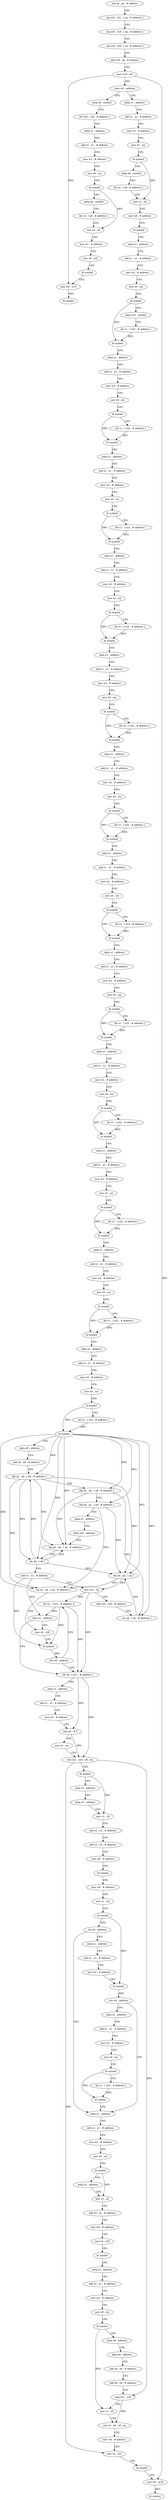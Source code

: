 digraph "func" {
"4200316" [label = "sub sp , sp , # address" ]
"4200320" [label = "stp x22 , x21 , [ sp , # address ]" ]
"4200324" [label = "stp x20 , x19 , [ sp , # address ]" ]
"4200328" [label = "stp x29 , x30 , [ sp , # address ]" ]
"4200332" [label = "add x29 , sp , # address" ]
"4200336" [label = "mov w19 , w0" ]
"4200340" [label = "cbnz w0 , address" ]
"4201040" [label = "adrp x8 , symbol" ]
"4200344" [label = "adrp x1 , address" ]
"4201044" [label = "ldr x20 , [ x8 , # address ]" ]
"4201048" [label = "adrp x1 , address" ]
"4201052" [label = "add x1 , x1 , # address" ]
"4201056" [label = "mov w2 , # address" ]
"4201060" [label = "mov x0 , xzr" ]
"4201064" [label = "bl symbol" ]
"4201068" [label = "adrp x8 , symbol" ]
"4201072" [label = "ldr x3 , [ x8 , # address ]" ]
"4201076" [label = "mov x2 , x0" ]
"4201080" [label = "mov w1 , # address" ]
"4201084" [label = "mov x0 , x20" ]
"4201088" [label = "bl symbol" ]
"4201092" [label = "mov w0 , w19" ]
"4201096" [label = "bl symbol" ]
"4200348" [label = "add x1 , x1 , # address" ]
"4200352" [label = "mov w2 , # address" ]
"4200356" [label = "mov x0 , xzr" ]
"4200360" [label = "bl symbol" ]
"4200364" [label = "adrp x8 , symbol" ]
"4200368" [label = "ldr x2 , [ x8 , # address ]" ]
"4200372" [label = "mov x1 , x0" ]
"4200376" [label = "mov w0 , # address" ]
"4200380" [label = "bl symbol" ]
"4200384" [label = "adrp x1 , address" ]
"4200388" [label = "add x1 , x1 , # address" ]
"4200392" [label = "mov w2 , # address" ]
"4200396" [label = "mov x0 , xzr" ]
"4200400" [label = "bl symbol" ]
"4200404" [label = "adrp x22 , symbol" ]
"4200408" [label = "ldr x1 , [ x22 , # address ]" ]
"4200412" [label = "bl symbol" ]
"4200416" [label = "adrp x1 , address" ]
"4200420" [label = "add x1 , x1 , # address" ]
"4200424" [label = "mov w2 , # address" ]
"4200428" [label = "mov x0 , xzr" ]
"4200432" [label = "bl symbol" ]
"4200436" [label = "ldr x1 , [ x22 , # address ]" ]
"4200440" [label = "bl symbol" ]
"4200444" [label = "adrp x1 , address" ]
"4200448" [label = "add x1 , x1 , # address" ]
"4200452" [label = "mov w2 , # address" ]
"4200456" [label = "mov x0 , xzr" ]
"4200460" [label = "bl symbol" ]
"4200464" [label = "ldr x1 , [ x22 , # address ]" ]
"4200468" [label = "bl symbol" ]
"4200472" [label = "adrp x1 , address" ]
"4200476" [label = "add x1 , x1 , # address" ]
"4200480" [label = "mov w2 , # address" ]
"4200484" [label = "mov x0 , xzr" ]
"4200488" [label = "bl symbol" ]
"4200492" [label = "ldr x1 , [ x22 , # address ]" ]
"4200496" [label = "bl symbol" ]
"4200500" [label = "adrp x1 , address" ]
"4200504" [label = "add x1 , x1 , # address" ]
"4200508" [label = "mov w2 , # address" ]
"4200512" [label = "mov x0 , xzr" ]
"4200516" [label = "bl symbol" ]
"4200520" [label = "ldr x1 , [ x22 , # address ]" ]
"4200524" [label = "bl symbol" ]
"4200528" [label = "adrp x1 , address" ]
"4200532" [label = "add x1 , x1 , # address" ]
"4200536" [label = "mov w2 , # address" ]
"4200540" [label = "mov x0 , xzr" ]
"4200544" [label = "bl symbol" ]
"4200548" [label = "ldr x1 , [ x22 , # address ]" ]
"4200552" [label = "bl symbol" ]
"4200556" [label = "adrp x1 , address" ]
"4200560" [label = "add x1 , x1 , # address" ]
"4200564" [label = "mov w2 , # address" ]
"4200568" [label = "mov x0 , xzr" ]
"4200572" [label = "bl symbol" ]
"4200576" [label = "ldr x1 , [ x22 , # address ]" ]
"4200580" [label = "bl symbol" ]
"4200584" [label = "adrp x1 , address" ]
"4200588" [label = "add x1 , x1 , # address" ]
"4200592" [label = "mov w2 , # address" ]
"4200596" [label = "mov x0 , xzr" ]
"4200600" [label = "bl symbol" ]
"4200604" [label = "ldr x1 , [ x22 , # address ]" ]
"4200608" [label = "bl symbol" ]
"4200612" [label = "adrp x1 , address" ]
"4200616" [label = "add x1 , x1 , # address" ]
"4200620" [label = "mov w2 , # address" ]
"4200624" [label = "mov x0 , xzr" ]
"4200628" [label = "bl symbol" ]
"4200632" [label = "ldr x1 , [ x22 , # address ]" ]
"4200636" [label = "bl symbol" ]
"4200640" [label = "adrp x1 , address" ]
"4200644" [label = "add x1 , x1 , # address" ]
"4200648" [label = "mov w2 , # address" ]
"4200652" [label = "mov x0 , xzr" ]
"4200656" [label = "bl symbol" ]
"4200660" [label = "ldr x1 , [ x22 , # address ]" ]
"4200664" [label = "bl symbol" ]
"4200668" [label = "adrp x1 , address" ]
"4200672" [label = "add x1 , x1 , # address" ]
"4200676" [label = "mov w2 , # address" ]
"4200680" [label = "mov x0 , xzr" ]
"4200684" [label = "bl symbol" ]
"4200688" [label = "ldr x1 , [ x22 , # address ]" ]
"4200692" [label = "bl symbol" ]
"4200696" [label = "adrp x1 , address" ]
"4200700" [label = "add x1 , x1 , # address" ]
"4200704" [label = "mov w2 , # address" ]
"4200708" [label = "mov x0 , xzr" ]
"4200712" [label = "bl symbol" ]
"4200716" [label = "ldr x1 , [ x22 , # address ]" ]
"4200720" [label = "bl symbol" ]
"4200724" [label = "adrp x8 , address" ]
"4200728" [label = "add x8 , x8 , # address" ]
"4200732" [label = "ldp q2 , q0 , [ x8 , # address ]" ]
"4200736" [label = "ldp q3 , q4 , [ x8 , # address ]" ]
"4200740" [label = "ldp q5 , q1 , [ x8 , # address ]" ]
"4200744" [label = "adrp x1 , address" ]
"4200748" [label = "adrp x20 , address" ]
"4200752" [label = "stp q0 , q3 , [ sp , # address ]" ]
"4200756" [label = "ldr q0 , [ x8 ]" ]
"4200760" [label = "add x1 , x1 , # address" ]
"4200764" [label = "mov x21 , sp" ]
"4200768" [label = "add x20 , x20 , # address" ]
"4200772" [label = "str q4 , [ sp , # address ]" ]
"4200776" [label = "stp q0 , q5 , [ sp ]" ]
"4200780" [label = "stp q1 , q2 , [ sp , # address ]" ]
"4200784" [label = "mov x0 , x20" ]
"4200804" [label = "ldr x8 , [ x21 , # address ]" ]
"4200808" [label = "adrp x1 , address" ]
"4200812" [label = "add x1 , x1 , # address" ]
"4200816" [label = "mov w2 , # address" ]
"4200820" [label = "cmp x8 , # 0" ]
"4200824" [label = "mov x0 , xzr" ]
"4200828" [label = "csel x21 , x20 , x8 , eq" ]
"4200832" [label = "bl symbol" ]
"4200836" [label = "adrp x2 , address" ]
"4200840" [label = "adrp x3 , address" ]
"4200844" [label = "mov x1 , x0" ]
"4200848" [label = "add x2 , x2 , # address" ]
"4200852" [label = "add x3 , x3 , # address" ]
"4200856" [label = "mov w0 , # address" ]
"4200860" [label = "bl symbol" ]
"4200864" [label = "mov w0 , # address" ]
"4200868" [label = "mov x1 , xzr" ]
"4200872" [label = "bl symbol" ]
"4200876" [label = "cbz x0 , address" ]
"4200928" [label = "adrp x1 , address" ]
"4200880" [label = "adrp x1 , address" ]
"4200796" [label = "ldr x1 , [ x21 , # address ]!" ]
"4200800" [label = "cbnz x1 , address" ]
"4200932" [label = "add x1 , x1 , # address" ]
"4200936" [label = "mov w2 , # address" ]
"4200940" [label = "mov x0 , xzr" ]
"4200944" [label = "bl symbol" ]
"4200948" [label = "adrp x2 , address" ]
"4200952" [label = "mov x1 , x0" ]
"4200956" [label = "add x2 , x2 , # address" ]
"4200960" [label = "mov w0 , # address" ]
"4200964" [label = "mov x3 , x20" ]
"4200968" [label = "bl symbol" ]
"4200972" [label = "adrp x1 , address" ]
"4200976" [label = "add x1 , x1 , # address" ]
"4200980" [label = "mov w2 , # address" ]
"4200984" [label = "mov x0 , xzr" ]
"4200988" [label = "bl symbol" ]
"4200992" [label = "adrp x8 , address" ]
"4200996" [label = "adrp x9 , address" ]
"4201000" [label = "add x8 , x8 , # address" ]
"4201004" [label = "add x9 , x9 , # address" ]
"4201008" [label = "cmp x21 , x20" ]
"4201012" [label = "mov x1 , x0" ]
"4201016" [label = "csel x3 , x9 , x8 , eq" ]
"4201020" [label = "mov w0 , # address" ]
"4201024" [label = "mov x2 , x21" ]
"4201028" [label = "bl symbol" ]
"4201032" [label = "mov w0 , w19" ]
"4201036" [label = "bl symbol" ]
"4200884" [label = "add x1 , x1 , # address" ]
"4200888" [label = "mov w2 , # address" ]
"4200892" [label = "bl symbol" ]
"4200896" [label = "cbz w0 , address" ]
"4200900" [label = "adrp x1 , address" ]
"4200788" [label = "bl symbol" ]
"4200792" [label = "cbz w0 , address" ]
"4200904" [label = "add x1 , x1 , # address" ]
"4200908" [label = "mov w2 , # address" ]
"4200912" [label = "mov x0 , xzr" ]
"4200916" [label = "bl symbol" ]
"4200920" [label = "ldr x1 , [ x22 , # address ]" ]
"4200924" [label = "bl symbol" ]
"4200316" -> "4200320" [ label = "CFG" ]
"4200320" -> "4200324" [ label = "CFG" ]
"4200324" -> "4200328" [ label = "CFG" ]
"4200328" -> "4200332" [ label = "CFG" ]
"4200332" -> "4200336" [ label = "CFG" ]
"4200336" -> "4200340" [ label = "CFG" ]
"4200336" -> "4201092" [ label = "DFG" ]
"4200336" -> "4201032" [ label = "DFG" ]
"4200340" -> "4201040" [ label = "CFG" ]
"4200340" -> "4200344" [ label = "CFG" ]
"4201040" -> "4201044" [ label = "CFG" ]
"4200344" -> "4200348" [ label = "CFG" ]
"4201044" -> "4201048" [ label = "CFG" ]
"4201048" -> "4201052" [ label = "CFG" ]
"4201052" -> "4201056" [ label = "CFG" ]
"4201056" -> "4201060" [ label = "CFG" ]
"4201060" -> "4201064" [ label = "CFG" ]
"4201064" -> "4201068" [ label = "CFG" ]
"4201064" -> "4201076" [ label = "DFG" ]
"4201068" -> "4201072" [ label = "CFG" ]
"4201072" -> "4201076" [ label = "CFG" ]
"4201076" -> "4201080" [ label = "CFG" ]
"4201080" -> "4201084" [ label = "CFG" ]
"4201084" -> "4201088" [ label = "CFG" ]
"4201088" -> "4201092" [ label = "CFG" ]
"4201092" -> "4201096" [ label = "DFG" ]
"4200348" -> "4200352" [ label = "CFG" ]
"4200352" -> "4200356" [ label = "CFG" ]
"4200356" -> "4200360" [ label = "CFG" ]
"4200360" -> "4200364" [ label = "CFG" ]
"4200360" -> "4200372" [ label = "DFG" ]
"4200364" -> "4200368" [ label = "CFG" ]
"4200368" -> "4200372" [ label = "CFG" ]
"4200372" -> "4200376" [ label = "CFG" ]
"4200376" -> "4200380" [ label = "CFG" ]
"4200380" -> "4200384" [ label = "CFG" ]
"4200384" -> "4200388" [ label = "CFG" ]
"4200388" -> "4200392" [ label = "CFG" ]
"4200392" -> "4200396" [ label = "CFG" ]
"4200396" -> "4200400" [ label = "CFG" ]
"4200400" -> "4200404" [ label = "CFG" ]
"4200400" -> "4200412" [ label = "DFG" ]
"4200404" -> "4200408" [ label = "CFG" ]
"4200408" -> "4200412" [ label = "DFG" ]
"4200412" -> "4200416" [ label = "CFG" ]
"4200416" -> "4200420" [ label = "CFG" ]
"4200420" -> "4200424" [ label = "CFG" ]
"4200424" -> "4200428" [ label = "CFG" ]
"4200428" -> "4200432" [ label = "CFG" ]
"4200432" -> "4200436" [ label = "CFG" ]
"4200432" -> "4200440" [ label = "DFG" ]
"4200436" -> "4200440" [ label = "DFG" ]
"4200440" -> "4200444" [ label = "CFG" ]
"4200444" -> "4200448" [ label = "CFG" ]
"4200448" -> "4200452" [ label = "CFG" ]
"4200452" -> "4200456" [ label = "CFG" ]
"4200456" -> "4200460" [ label = "CFG" ]
"4200460" -> "4200464" [ label = "CFG" ]
"4200460" -> "4200468" [ label = "DFG" ]
"4200464" -> "4200468" [ label = "DFG" ]
"4200468" -> "4200472" [ label = "CFG" ]
"4200472" -> "4200476" [ label = "CFG" ]
"4200476" -> "4200480" [ label = "CFG" ]
"4200480" -> "4200484" [ label = "CFG" ]
"4200484" -> "4200488" [ label = "CFG" ]
"4200488" -> "4200492" [ label = "CFG" ]
"4200488" -> "4200496" [ label = "DFG" ]
"4200492" -> "4200496" [ label = "DFG" ]
"4200496" -> "4200500" [ label = "CFG" ]
"4200500" -> "4200504" [ label = "CFG" ]
"4200504" -> "4200508" [ label = "CFG" ]
"4200508" -> "4200512" [ label = "CFG" ]
"4200512" -> "4200516" [ label = "CFG" ]
"4200516" -> "4200520" [ label = "CFG" ]
"4200516" -> "4200524" [ label = "DFG" ]
"4200520" -> "4200524" [ label = "DFG" ]
"4200524" -> "4200528" [ label = "CFG" ]
"4200528" -> "4200532" [ label = "CFG" ]
"4200532" -> "4200536" [ label = "CFG" ]
"4200536" -> "4200540" [ label = "CFG" ]
"4200540" -> "4200544" [ label = "CFG" ]
"4200544" -> "4200548" [ label = "CFG" ]
"4200544" -> "4200552" [ label = "DFG" ]
"4200548" -> "4200552" [ label = "DFG" ]
"4200552" -> "4200556" [ label = "CFG" ]
"4200556" -> "4200560" [ label = "CFG" ]
"4200560" -> "4200564" [ label = "CFG" ]
"4200564" -> "4200568" [ label = "CFG" ]
"4200568" -> "4200572" [ label = "CFG" ]
"4200572" -> "4200576" [ label = "CFG" ]
"4200572" -> "4200580" [ label = "DFG" ]
"4200576" -> "4200580" [ label = "DFG" ]
"4200580" -> "4200584" [ label = "CFG" ]
"4200584" -> "4200588" [ label = "CFG" ]
"4200588" -> "4200592" [ label = "CFG" ]
"4200592" -> "4200596" [ label = "CFG" ]
"4200596" -> "4200600" [ label = "CFG" ]
"4200600" -> "4200604" [ label = "CFG" ]
"4200600" -> "4200608" [ label = "DFG" ]
"4200604" -> "4200608" [ label = "DFG" ]
"4200608" -> "4200612" [ label = "CFG" ]
"4200612" -> "4200616" [ label = "CFG" ]
"4200616" -> "4200620" [ label = "CFG" ]
"4200620" -> "4200624" [ label = "CFG" ]
"4200624" -> "4200628" [ label = "CFG" ]
"4200628" -> "4200632" [ label = "CFG" ]
"4200628" -> "4200636" [ label = "DFG" ]
"4200632" -> "4200636" [ label = "DFG" ]
"4200636" -> "4200640" [ label = "CFG" ]
"4200640" -> "4200644" [ label = "CFG" ]
"4200644" -> "4200648" [ label = "CFG" ]
"4200648" -> "4200652" [ label = "CFG" ]
"4200652" -> "4200656" [ label = "CFG" ]
"4200656" -> "4200660" [ label = "CFG" ]
"4200656" -> "4200664" [ label = "DFG" ]
"4200660" -> "4200664" [ label = "DFG" ]
"4200664" -> "4200668" [ label = "CFG" ]
"4200668" -> "4200672" [ label = "CFG" ]
"4200672" -> "4200676" [ label = "CFG" ]
"4200676" -> "4200680" [ label = "CFG" ]
"4200680" -> "4200684" [ label = "CFG" ]
"4200684" -> "4200688" [ label = "CFG" ]
"4200684" -> "4200692" [ label = "DFG" ]
"4200688" -> "4200692" [ label = "DFG" ]
"4200692" -> "4200696" [ label = "CFG" ]
"4200696" -> "4200700" [ label = "CFG" ]
"4200700" -> "4200704" [ label = "CFG" ]
"4200704" -> "4200708" [ label = "CFG" ]
"4200708" -> "4200712" [ label = "CFG" ]
"4200712" -> "4200716" [ label = "CFG" ]
"4200712" -> "4200720" [ label = "DFG" ]
"4200716" -> "4200720" [ label = "DFG" ]
"4200720" -> "4200724" [ label = "CFG" ]
"4200720" -> "4200732" [ label = "DFG" ]
"4200720" -> "4200752" [ label = "DFG" ]
"4200720" -> "4200756" [ label = "DFG" ]
"4200720" -> "4200776" [ label = "DFG" ]
"4200720" -> "4200740" [ label = "DFG" ]
"4200720" -> "4200780" [ label = "DFG" ]
"4200720" -> "4200736" [ label = "DFG" ]
"4200720" -> "4200772" [ label = "DFG" ]
"4200724" -> "4200728" [ label = "CFG" ]
"4200728" -> "4200732" [ label = "CFG" ]
"4200732" -> "4200736" [ label = "CFG" ]
"4200732" -> "4200752" [ label = "DFG" ]
"4200732" -> "4200756" [ label = "DFG" ]
"4200732" -> "4200776" [ label = "DFG" ]
"4200732" -> "4200780" [ label = "DFG" ]
"4200736" -> "4200740" [ label = "CFG" ]
"4200736" -> "4200752" [ label = "DFG" ]
"4200736" -> "4200772" [ label = "DFG" ]
"4200740" -> "4200744" [ label = "CFG" ]
"4200740" -> "4200776" [ label = "DFG" ]
"4200740" -> "4200780" [ label = "DFG" ]
"4200744" -> "4200748" [ label = "CFG" ]
"4200748" -> "4200752" [ label = "CFG" ]
"4200752" -> "4200756" [ label = "CFG" ]
"4200756" -> "4200760" [ label = "CFG" ]
"4200756" -> "4200732" [ label = "DFG" ]
"4200756" -> "4200752" [ label = "DFG" ]
"4200756" -> "4200776" [ label = "DFG" ]
"4200760" -> "4200764" [ label = "CFG" ]
"4200760" -> "4200788" [ label = "DFG" ]
"4200760" -> "4200800" [ label = "DFG" ]
"4200764" -> "4200768" [ label = "CFG" ]
"4200764" -> "4200804" [ label = "DFG" ]
"4200764" -> "4200796" [ label = "DFG" ]
"4200768" -> "4200772" [ label = "CFG" ]
"4200772" -> "4200776" [ label = "CFG" ]
"4200776" -> "4200780" [ label = "CFG" ]
"4200776" -> "4200764" [ label = "DFG" ]
"4200780" -> "4200784" [ label = "CFG" ]
"4200784" -> "4200788" [ label = "CFG" ]
"4200804" -> "4200808" [ label = "CFG" ]
"4200804" -> "4200820" [ label = "DFG" ]
"4200804" -> "4200828" [ label = "DFG" ]
"4200808" -> "4200812" [ label = "CFG" ]
"4200812" -> "4200816" [ label = "CFG" ]
"4200816" -> "4200820" [ label = "CFG" ]
"4200820" -> "4200824" [ label = "CFG" ]
"4200820" -> "4200828" [ label = "DFG" ]
"4200824" -> "4200828" [ label = "CFG" ]
"4200828" -> "4200832" [ label = "CFG" ]
"4200828" -> "4201008" [ label = "DFG" ]
"4200828" -> "4201024" [ label = "DFG" ]
"4200832" -> "4200836" [ label = "CFG" ]
"4200832" -> "4200844" [ label = "DFG" ]
"4200836" -> "4200840" [ label = "CFG" ]
"4200840" -> "4200844" [ label = "CFG" ]
"4200844" -> "4200848" [ label = "CFG" ]
"4200848" -> "4200852" [ label = "CFG" ]
"4200852" -> "4200856" [ label = "CFG" ]
"4200856" -> "4200860" [ label = "CFG" ]
"4200860" -> "4200864" [ label = "CFG" ]
"4200864" -> "4200868" [ label = "CFG" ]
"4200868" -> "4200872" [ label = "CFG" ]
"4200872" -> "4200876" [ label = "DFG" ]
"4200872" -> "4200892" [ label = "DFG" ]
"4200876" -> "4200928" [ label = "CFG" ]
"4200876" -> "4200880" [ label = "CFG" ]
"4200928" -> "4200932" [ label = "CFG" ]
"4200880" -> "4200884" [ label = "CFG" ]
"4200796" -> "4200800" [ label = "DFG" ]
"4200796" -> "4200788" [ label = "DFG" ]
"4200796" -> "4200804" [ label = "DFG" ]
"4200800" -> "4200784" [ label = "CFG" ]
"4200800" -> "4200804" [ label = "CFG" ]
"4200932" -> "4200936" [ label = "CFG" ]
"4200936" -> "4200940" [ label = "CFG" ]
"4200940" -> "4200944" [ label = "CFG" ]
"4200944" -> "4200948" [ label = "CFG" ]
"4200944" -> "4200952" [ label = "DFG" ]
"4200948" -> "4200952" [ label = "CFG" ]
"4200952" -> "4200956" [ label = "CFG" ]
"4200956" -> "4200960" [ label = "CFG" ]
"4200960" -> "4200964" [ label = "CFG" ]
"4200964" -> "4200968" [ label = "CFG" ]
"4200968" -> "4200972" [ label = "CFG" ]
"4200972" -> "4200976" [ label = "CFG" ]
"4200976" -> "4200980" [ label = "CFG" ]
"4200980" -> "4200984" [ label = "CFG" ]
"4200984" -> "4200988" [ label = "CFG" ]
"4200988" -> "4200992" [ label = "CFG" ]
"4200988" -> "4201012" [ label = "DFG" ]
"4200992" -> "4200996" [ label = "CFG" ]
"4200996" -> "4201000" [ label = "CFG" ]
"4201000" -> "4201004" [ label = "CFG" ]
"4201004" -> "4201008" [ label = "CFG" ]
"4201008" -> "4201012" [ label = "CFG" ]
"4201008" -> "4201016" [ label = "DFG" ]
"4201012" -> "4201016" [ label = "CFG" ]
"4201016" -> "4201020" [ label = "CFG" ]
"4201020" -> "4201024" [ label = "CFG" ]
"4201024" -> "4201028" [ label = "CFG" ]
"4201028" -> "4201032" [ label = "CFG" ]
"4201032" -> "4201036" [ label = "DFG" ]
"4200884" -> "4200888" [ label = "CFG" ]
"4200888" -> "4200892" [ label = "CFG" ]
"4200892" -> "4200896" [ label = "DFG" ]
"4200896" -> "4200928" [ label = "CFG" ]
"4200896" -> "4200900" [ label = "CFG" ]
"4200900" -> "4200904" [ label = "CFG" ]
"4200788" -> "4200792" [ label = "DFG" ]
"4200792" -> "4200804" [ label = "CFG" ]
"4200792" -> "4200796" [ label = "CFG" ]
"4200904" -> "4200908" [ label = "CFG" ]
"4200908" -> "4200912" [ label = "CFG" ]
"4200912" -> "4200916" [ label = "CFG" ]
"4200916" -> "4200920" [ label = "CFG" ]
"4200916" -> "4200924" [ label = "DFG" ]
"4200920" -> "4200924" [ label = "DFG" ]
"4200924" -> "4200928" [ label = "CFG" ]
}
